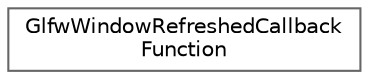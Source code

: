 digraph "Graphical Class Hierarchy"
{
 // LATEX_PDF_SIZE
  bgcolor="transparent";
  edge [fontname=Helvetica,fontsize=10,labelfontname=Helvetica,labelfontsize=10];
  node [fontname=Helvetica,fontsize=10,shape=box,height=0.2,width=0.4];
  rankdir="LR";
  Node0 [id="Node000000",label="GlfwWindowRefreshedCallback\lFunction",height=0.2,width=0.4,color="grey40", fillcolor="white", style="filled",URL="$classGlfwWindowRefreshedCallbackFunction.html",tooltip=" "];
}
